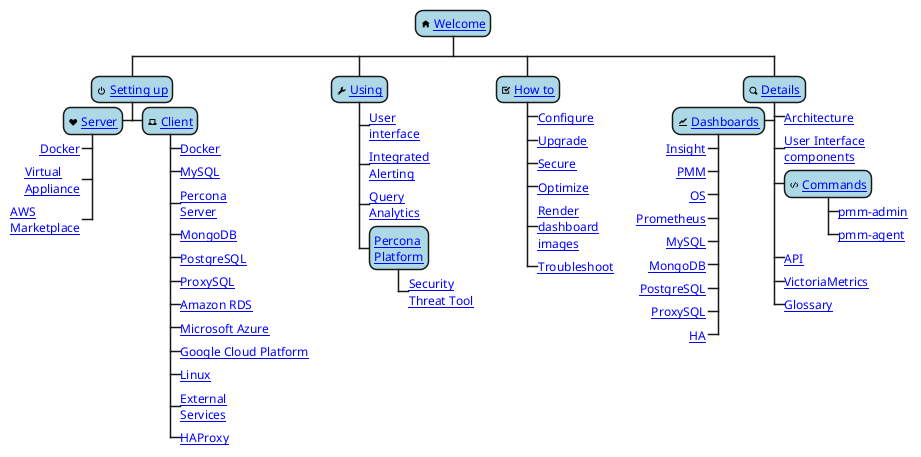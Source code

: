 ' Map of documentation using PlantUML
' References:
' Syntax: https://plantuml.com/mindmap-diagram
' Icons: https://plantuml.com/openiconic
' Colour: https://plantuml.com/color
' Text: https://plantuml.com/creole
@startwbs "PMM_Documentation_Map"
skinparam svgLinkTarget _blank
skinparam defaultFontName Chivo
skinparam defaultFontSize 12
<style>
wbsDiagram {
  node {
    BackgroundColor #lightblue
    Padding 5
    Margin 5
    RoundCorner 15
  }
}
</style>
' Absolute links - can be useful for exporting map as stand-alone image
' relative links make testing easier but must be changed for local vs hosting' Hosted
!$base = "https://www.percona.com/doc/percona-monitoring-and-management/2.x"
'!$base = "../2.x"
' !$base = ".."
+ <&home> [[$base/index.html Welcome]]
++ <&power-standby> [[$base/setting-up/ Setting up]]
--- <&heart> [[$base/setting-up/server/ Server]]
----_ [[$base/setting-up/server/docker.html Docker]]
----_ [[$base/setting-up/server/virtual-appliance.html Virtual\nAppliance]]
----_ [[$base/setting-up/server/aws.html AWS\nMarketplace]]
+++ <&laptop> [[$base/setting-up/client/ Client]]
++++_ [[$base/setting-up/client/docker.html Docker]]
++++_ [[$base/setting-up/client/mysql.html MySQL]]
++++_ [[$base/setting-up/client/percona-server.html Percona\nServer]]
++++_ [[$base/setting-up/client/mongodb.html MongoDB]]
++++_ [[$base/setting-up/client/postgresql.html PostgreSQL]]
++++_ [[$base/setting-up/client/proxysql.html ProxySQL]]
++++_ [[$base/setting-up/client/aws.html Amazon RDS]]
++++_ [[$base/setting-up/client/azure.html Microsoft Azure]]
++++_ [[$base/setting-up/client/google.html Google Cloud Platform]]
++++_ [[$base/setting-up/client/linux.html Linux]]
++++_ [[$base/setting-up/client/external.html External\nServices]]
++++_ [[$base/setting-up/client/haproxy.html HAProxy]]
++ <&wrench> [[$base/using/ Using]]
+++_ [[$base/using/interface.html User\ninterface]]
+++_ [[$base/using/alerting.html Integrated\nAlerting]]
+++_ [[$base/using/query-analytics.html Query\nAnalytics]]
+++ [[$base/using/platform/index.html Percona\nPlatform]]
++++_ [[$base/using/platform/security-threat-tool.html Security\nThreat Tool]]
++ <&task> [[$base/how-to/ How to]]
+++_ [[$base/how-to/configure.html Configure]]
+++_ [[$base/how-to/upgrade.html Upgrade]]
+++_ [[$base/how-to/secure.html Secure]]
+++_ [[$base/how-to/optimize.html Optimize]]
+++_ [[$base/how-to/render-dashboard-images.html Render\ndashboard\nimages]]
+++_ [[$base/how-to/troubleshoot.html Troubleshoot]]
++ <&magnifying-glass> [[$base/details/ Details]]
+++_ [[$base/details/architecture.html Architecture]]
+++_ [[$base/details/interface.html User Interface\ncomponents]]
--- <&graph> [[$base/details/dashboards/ Dashboards]]
----_ [[$base/details/dashboards/index.html#insight Insight]]
----_ [[$base/details/dashboards/index.html#pmm PMM]]
----_ [[$base/details/dashboards/index.html#os-dashboards OS]]
----_ [[$base/details/dashboards/index.html#prometheus-dashboards Prometheus]]
----_ [[$base/details/dashboards/index.html#mysql-dashboards MySQL]]
----_ [[$base/details/dashboards/index.html#mongodb-dashboards MongoDB]]
----_ [[$base/details/dashboards/index.html#postgresql-dashboards PostgreSQL]]
----_ [[$base/details/dashboards/index.html#proxysql-dashboards ProxySQL]]
----_ [[$base/details/dashboards/index.html#ha-dashboards HA]]
+++ <&code> [[$base/details/commands/ Commands]]
++++_ [[$base/details/commands/pmm-admin.html pmm-admin]]
++++_ [[$base/details/commands/pmm-agent.html pmm-agent]]
+++_ [[$base/details/api.html API]]
+++_ [[$base/details/victoria-metrics.html VictoriaMetrics]]
+++_ [[$base/details/glossary.html Glossary]]
@endwbs
